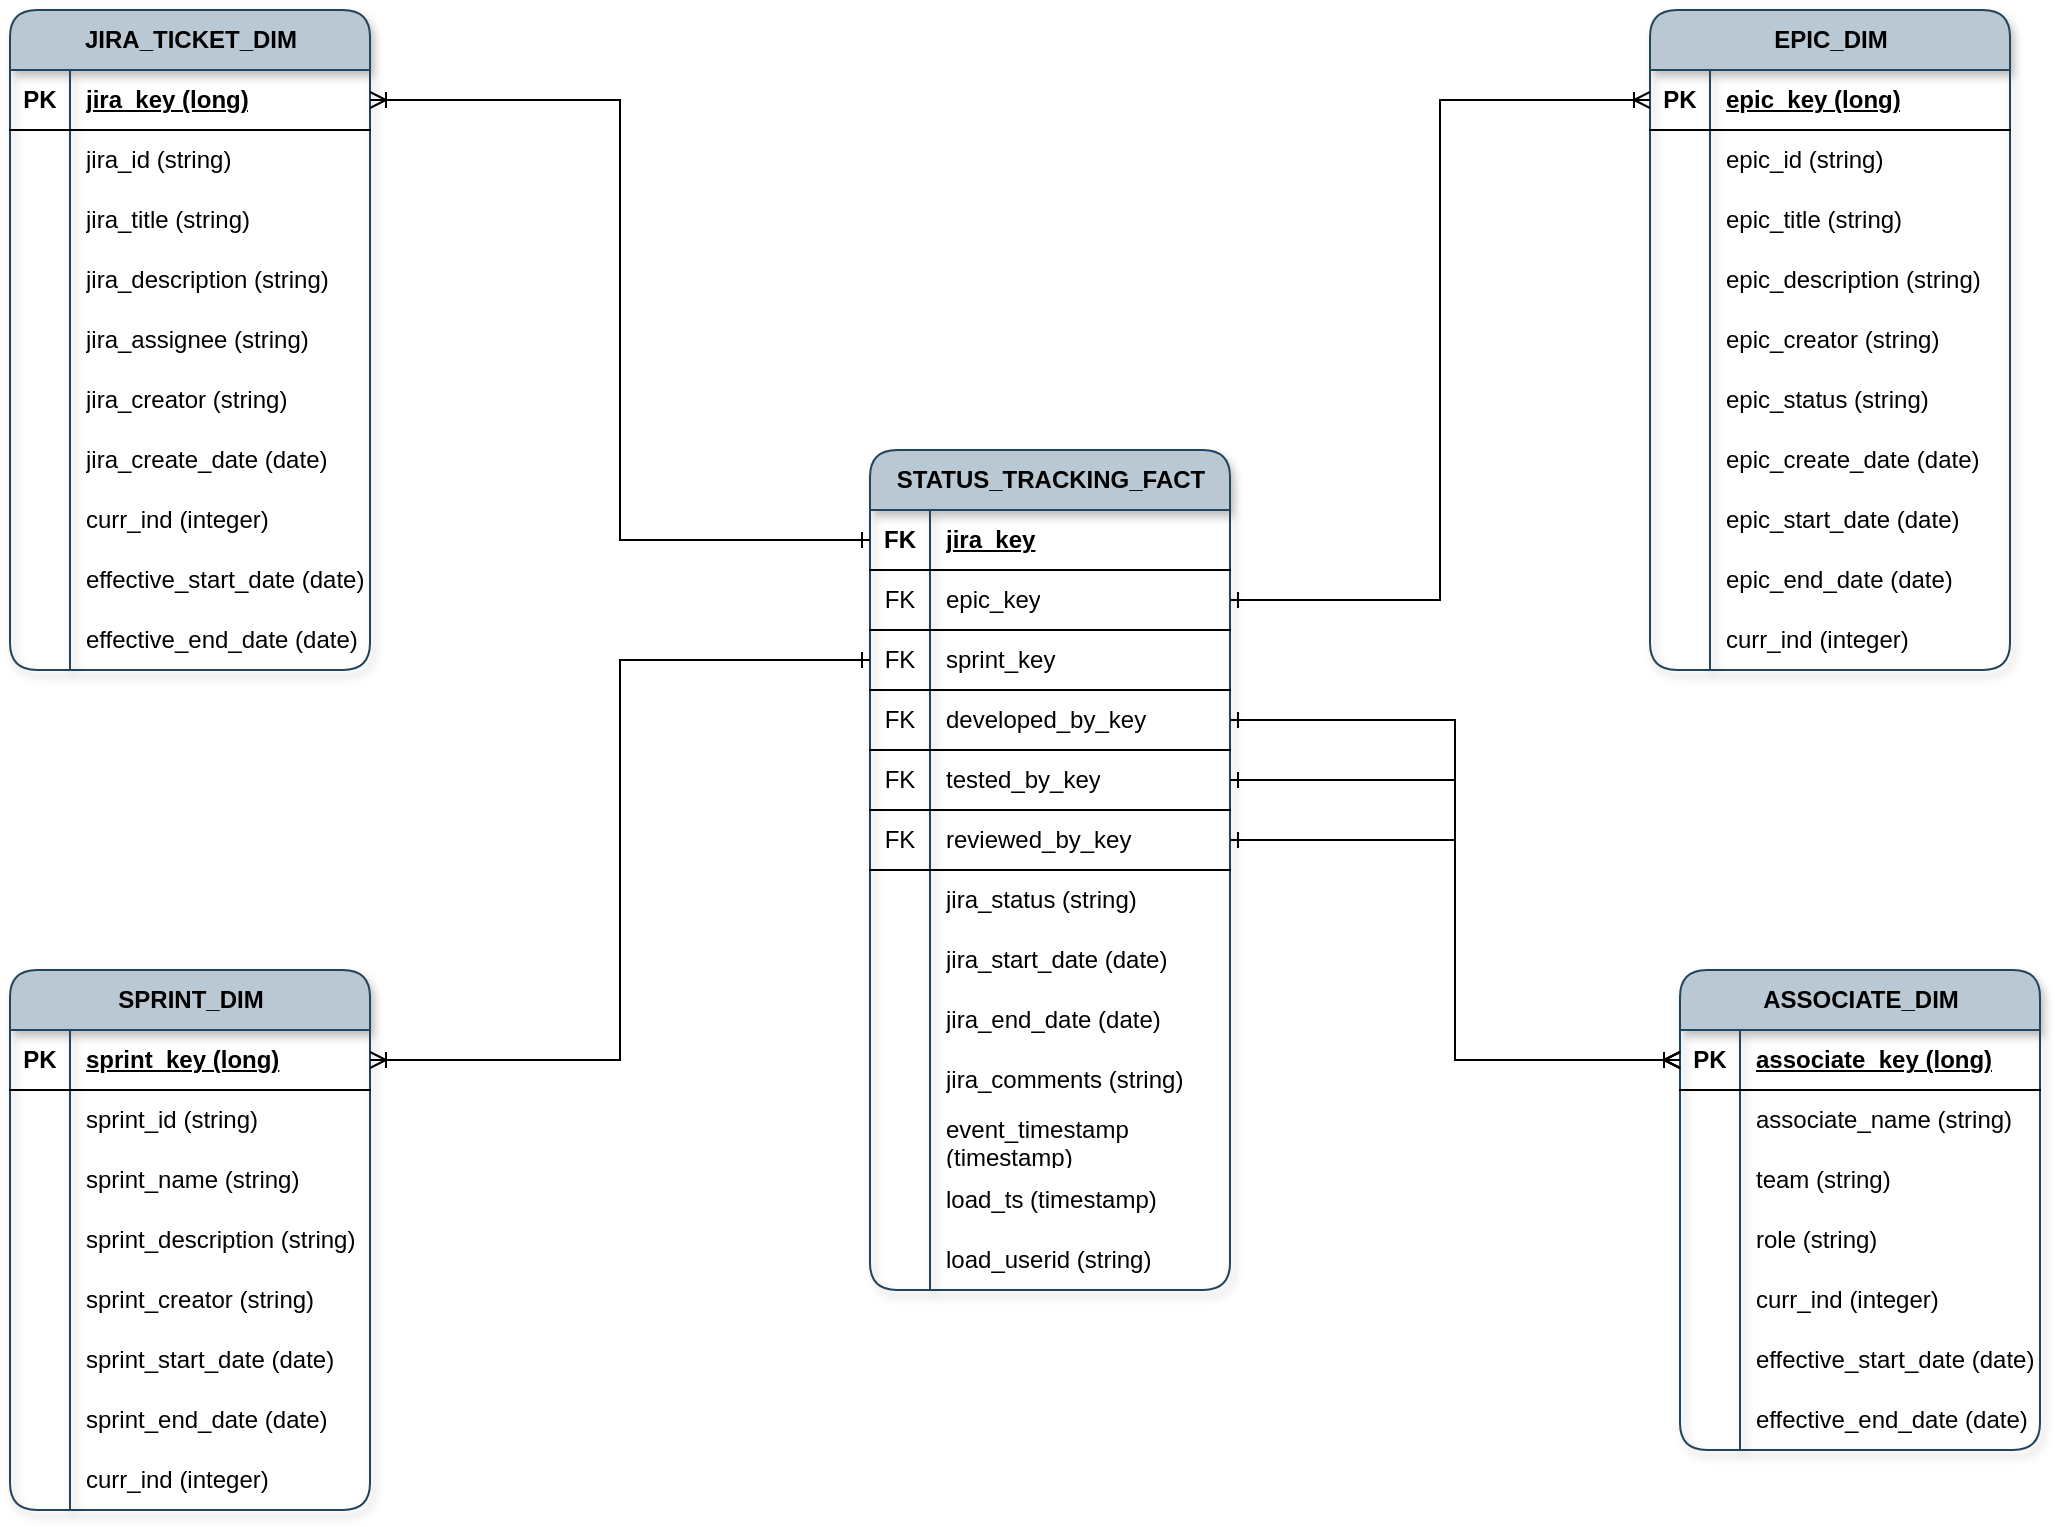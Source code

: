 <mxfile version="28.1.1">
  <diagram id="R2lEEEUBdFMjLlhIrx00" name="Page-1">
    <mxGraphModel dx="2339" dy="753" grid="1" gridSize="10" guides="1" tooltips="1" connect="1" arrows="1" fold="1" page="1" pageScale="1" pageWidth="850" pageHeight="1100" math="0" shadow="0" extFonts="Permanent Marker^https://fonts.googleapis.com/css?family=Permanent+Marker">
      <root>
        <mxCell id="0" />
        <mxCell id="1" parent="0" />
        <mxCell id="Ih0nSX4sRTuby8LQge4k-1" value="JIRA_TICKET_DIM" style="shape=table;startSize=30;container=1;collapsible=1;childLayout=tableLayout;fixedRows=1;rowLines=0;fontStyle=1;align=center;resizeLast=1;html=1;rounded=1;shadow=1;fillColor=#bac8d3;strokeColor=#23445d;" parent="1" vertex="1">
          <mxGeometry x="-140" y="50" width="180" height="330" as="geometry" />
        </mxCell>
        <mxCell id="Ih0nSX4sRTuby8LQge4k-2" value="" style="shape=tableRow;horizontal=0;startSize=0;swimlaneHead=0;swimlaneBody=0;fillColor=none;collapsible=0;dropTarget=0;points=[[0,0.5],[1,0.5]];portConstraint=eastwest;top=0;left=0;right=0;bottom=1;" parent="Ih0nSX4sRTuby8LQge4k-1" vertex="1">
          <mxGeometry y="30" width="180" height="30" as="geometry" />
        </mxCell>
        <mxCell id="Ih0nSX4sRTuby8LQge4k-3" value="PK" style="shape=partialRectangle;connectable=0;fillColor=none;top=0;left=0;bottom=0;right=0;fontStyle=1;overflow=hidden;whiteSpace=wrap;html=1;" parent="Ih0nSX4sRTuby8LQge4k-2" vertex="1">
          <mxGeometry width="30" height="30" as="geometry">
            <mxRectangle width="30" height="30" as="alternateBounds" />
          </mxGeometry>
        </mxCell>
        <mxCell id="Ih0nSX4sRTuby8LQge4k-4" value="jira_key (long)" style="shape=partialRectangle;connectable=0;fillColor=none;top=0;left=0;bottom=0;right=0;align=left;spacingLeft=6;fontStyle=5;overflow=hidden;whiteSpace=wrap;html=1;" parent="Ih0nSX4sRTuby8LQge4k-2" vertex="1">
          <mxGeometry x="30" width="150" height="30" as="geometry">
            <mxRectangle width="150" height="30" as="alternateBounds" />
          </mxGeometry>
        </mxCell>
        <mxCell id="Ih0nSX4sRTuby8LQge4k-5" value="" style="shape=tableRow;horizontal=0;startSize=0;swimlaneHead=0;swimlaneBody=0;fillColor=none;collapsible=0;dropTarget=0;points=[[0,0.5],[1,0.5]];portConstraint=eastwest;top=0;left=0;right=0;bottom=0;" parent="Ih0nSX4sRTuby8LQge4k-1" vertex="1">
          <mxGeometry y="60" width="180" height="30" as="geometry" />
        </mxCell>
        <mxCell id="Ih0nSX4sRTuby8LQge4k-6" value="" style="shape=partialRectangle;connectable=0;fillColor=none;top=0;left=0;bottom=0;right=0;editable=1;overflow=hidden;whiteSpace=wrap;html=1;" parent="Ih0nSX4sRTuby8LQge4k-5" vertex="1">
          <mxGeometry width="30" height="30" as="geometry">
            <mxRectangle width="30" height="30" as="alternateBounds" />
          </mxGeometry>
        </mxCell>
        <mxCell id="Ih0nSX4sRTuby8LQge4k-7" value="jira_id (string)" style="shape=partialRectangle;connectable=0;fillColor=none;top=0;left=0;bottom=0;right=0;align=left;spacingLeft=6;overflow=hidden;whiteSpace=wrap;html=1;" parent="Ih0nSX4sRTuby8LQge4k-5" vertex="1">
          <mxGeometry x="30" width="150" height="30" as="geometry">
            <mxRectangle width="150" height="30" as="alternateBounds" />
          </mxGeometry>
        </mxCell>
        <mxCell id="Ih0nSX4sRTuby8LQge4k-8" value="" style="shape=tableRow;horizontal=0;startSize=0;swimlaneHead=0;swimlaneBody=0;fillColor=none;collapsible=0;dropTarget=0;points=[[0,0.5],[1,0.5]];portConstraint=eastwest;top=0;left=0;right=0;bottom=0;" parent="Ih0nSX4sRTuby8LQge4k-1" vertex="1">
          <mxGeometry y="90" width="180" height="30" as="geometry" />
        </mxCell>
        <mxCell id="Ih0nSX4sRTuby8LQge4k-9" value="" style="shape=partialRectangle;connectable=0;fillColor=none;top=0;left=0;bottom=0;right=0;editable=1;overflow=hidden;whiteSpace=wrap;html=1;" parent="Ih0nSX4sRTuby8LQge4k-8" vertex="1">
          <mxGeometry width="30" height="30" as="geometry">
            <mxRectangle width="30" height="30" as="alternateBounds" />
          </mxGeometry>
        </mxCell>
        <mxCell id="Ih0nSX4sRTuby8LQge4k-10" value="jira_title (string)" style="shape=partialRectangle;connectable=0;fillColor=none;top=0;left=0;bottom=0;right=0;align=left;spacingLeft=6;overflow=hidden;whiteSpace=wrap;html=1;" parent="Ih0nSX4sRTuby8LQge4k-8" vertex="1">
          <mxGeometry x="30" width="150" height="30" as="geometry">
            <mxRectangle width="150" height="30" as="alternateBounds" />
          </mxGeometry>
        </mxCell>
        <mxCell id="Ih0nSX4sRTuby8LQge4k-11" value="" style="shape=tableRow;horizontal=0;startSize=0;swimlaneHead=0;swimlaneBody=0;fillColor=none;collapsible=0;dropTarget=0;points=[[0,0.5],[1,0.5]];portConstraint=eastwest;top=0;left=0;right=0;bottom=0;" parent="Ih0nSX4sRTuby8LQge4k-1" vertex="1">
          <mxGeometry y="120" width="180" height="30" as="geometry" />
        </mxCell>
        <mxCell id="Ih0nSX4sRTuby8LQge4k-12" value="" style="shape=partialRectangle;connectable=0;fillColor=none;top=0;left=0;bottom=0;right=0;editable=1;overflow=hidden;whiteSpace=wrap;html=1;" parent="Ih0nSX4sRTuby8LQge4k-11" vertex="1">
          <mxGeometry width="30" height="30" as="geometry">
            <mxRectangle width="30" height="30" as="alternateBounds" />
          </mxGeometry>
        </mxCell>
        <mxCell id="Ih0nSX4sRTuby8LQge4k-13" value="jira_description (string)" style="shape=partialRectangle;connectable=0;fillColor=none;top=0;left=0;bottom=0;right=0;align=left;spacingLeft=6;overflow=hidden;whiteSpace=wrap;html=1;" parent="Ih0nSX4sRTuby8LQge4k-11" vertex="1">
          <mxGeometry x="30" width="150" height="30" as="geometry">
            <mxRectangle width="150" height="30" as="alternateBounds" />
          </mxGeometry>
        </mxCell>
        <mxCell id="Ih0nSX4sRTuby8LQge4k-43" value="" style="shape=tableRow;horizontal=0;startSize=0;swimlaneHead=0;swimlaneBody=0;fillColor=none;collapsible=0;dropTarget=0;points=[[0,0.5],[1,0.5]];portConstraint=eastwest;top=0;left=0;right=0;bottom=0;" parent="Ih0nSX4sRTuby8LQge4k-1" vertex="1">
          <mxGeometry y="150" width="180" height="30" as="geometry" />
        </mxCell>
        <mxCell id="Ih0nSX4sRTuby8LQge4k-44" value="" style="shape=partialRectangle;connectable=0;fillColor=none;top=0;left=0;bottom=0;right=0;editable=1;overflow=hidden;whiteSpace=wrap;html=1;" parent="Ih0nSX4sRTuby8LQge4k-43" vertex="1">
          <mxGeometry width="30" height="30" as="geometry">
            <mxRectangle width="30" height="30" as="alternateBounds" />
          </mxGeometry>
        </mxCell>
        <mxCell id="Ih0nSX4sRTuby8LQge4k-45" value="jira_assignee (string)" style="shape=partialRectangle;connectable=0;fillColor=none;top=0;left=0;bottom=0;right=0;align=left;spacingLeft=6;overflow=hidden;whiteSpace=wrap;html=1;" parent="Ih0nSX4sRTuby8LQge4k-43" vertex="1">
          <mxGeometry x="30" width="150" height="30" as="geometry">
            <mxRectangle width="150" height="30" as="alternateBounds" />
          </mxGeometry>
        </mxCell>
        <mxCell id="Ih0nSX4sRTuby8LQge4k-46" value="" style="shape=tableRow;horizontal=0;startSize=0;swimlaneHead=0;swimlaneBody=0;fillColor=none;collapsible=0;dropTarget=0;points=[[0,0.5],[1,0.5]];portConstraint=eastwest;top=0;left=0;right=0;bottom=0;" parent="Ih0nSX4sRTuby8LQge4k-1" vertex="1">
          <mxGeometry y="180" width="180" height="30" as="geometry" />
        </mxCell>
        <mxCell id="Ih0nSX4sRTuby8LQge4k-47" value="" style="shape=partialRectangle;connectable=0;fillColor=none;top=0;left=0;bottom=0;right=0;editable=1;overflow=hidden;whiteSpace=wrap;html=1;" parent="Ih0nSX4sRTuby8LQge4k-46" vertex="1">
          <mxGeometry width="30" height="30" as="geometry">
            <mxRectangle width="30" height="30" as="alternateBounds" />
          </mxGeometry>
        </mxCell>
        <mxCell id="Ih0nSX4sRTuby8LQge4k-48" value="jira_creator (string)" style="shape=partialRectangle;connectable=0;fillColor=none;top=0;left=0;bottom=0;right=0;align=left;spacingLeft=6;overflow=hidden;whiteSpace=wrap;html=1;" parent="Ih0nSX4sRTuby8LQge4k-46" vertex="1">
          <mxGeometry x="30" width="150" height="30" as="geometry">
            <mxRectangle width="150" height="30" as="alternateBounds" />
          </mxGeometry>
        </mxCell>
        <mxCell id="Ih0nSX4sRTuby8LQge4k-49" value="" style="shape=tableRow;horizontal=0;startSize=0;swimlaneHead=0;swimlaneBody=0;fillColor=none;collapsible=0;dropTarget=0;points=[[0,0.5],[1,0.5]];portConstraint=eastwest;top=0;left=0;right=0;bottom=0;" parent="Ih0nSX4sRTuby8LQge4k-1" vertex="1">
          <mxGeometry y="210" width="180" height="30" as="geometry" />
        </mxCell>
        <mxCell id="Ih0nSX4sRTuby8LQge4k-50" value="" style="shape=partialRectangle;connectable=0;fillColor=none;top=0;left=0;bottom=0;right=0;editable=1;overflow=hidden;whiteSpace=wrap;html=1;" parent="Ih0nSX4sRTuby8LQge4k-49" vertex="1">
          <mxGeometry width="30" height="30" as="geometry">
            <mxRectangle width="30" height="30" as="alternateBounds" />
          </mxGeometry>
        </mxCell>
        <mxCell id="Ih0nSX4sRTuby8LQge4k-51" value="jira_create_date (date)" style="shape=partialRectangle;connectable=0;fillColor=none;top=0;left=0;bottom=0;right=0;align=left;spacingLeft=6;overflow=hidden;whiteSpace=wrap;html=1;" parent="Ih0nSX4sRTuby8LQge4k-49" vertex="1">
          <mxGeometry x="30" width="150" height="30" as="geometry">
            <mxRectangle width="150" height="30" as="alternateBounds" />
          </mxGeometry>
        </mxCell>
        <mxCell id="Ih0nSX4sRTuby8LQge4k-65" value="" style="shape=tableRow;horizontal=0;startSize=0;swimlaneHead=0;swimlaneBody=0;fillColor=none;collapsible=0;dropTarget=0;points=[[0,0.5],[1,0.5]];portConstraint=eastwest;top=0;left=0;right=0;bottom=0;" parent="Ih0nSX4sRTuby8LQge4k-1" vertex="1">
          <mxGeometry y="240" width="180" height="30" as="geometry" />
        </mxCell>
        <mxCell id="Ih0nSX4sRTuby8LQge4k-66" value="" style="shape=partialRectangle;connectable=0;fillColor=none;top=0;left=0;bottom=0;right=0;editable=1;overflow=hidden;whiteSpace=wrap;html=1;" parent="Ih0nSX4sRTuby8LQge4k-65" vertex="1">
          <mxGeometry width="30" height="30" as="geometry">
            <mxRectangle width="30" height="30" as="alternateBounds" />
          </mxGeometry>
        </mxCell>
        <mxCell id="Ih0nSX4sRTuby8LQge4k-67" value="curr_ind (integer)" style="shape=partialRectangle;connectable=0;fillColor=none;top=0;left=0;bottom=0;right=0;align=left;spacingLeft=6;overflow=hidden;whiteSpace=wrap;html=1;" parent="Ih0nSX4sRTuby8LQge4k-65" vertex="1">
          <mxGeometry x="30" width="150" height="30" as="geometry">
            <mxRectangle width="150" height="30" as="alternateBounds" />
          </mxGeometry>
        </mxCell>
        <mxCell id="Ih0nSX4sRTuby8LQge4k-68" value="" style="shape=tableRow;horizontal=0;startSize=0;swimlaneHead=0;swimlaneBody=0;fillColor=none;collapsible=0;dropTarget=0;points=[[0,0.5],[1,0.5]];portConstraint=eastwest;top=0;left=0;right=0;bottom=0;" parent="Ih0nSX4sRTuby8LQge4k-1" vertex="1">
          <mxGeometry y="270" width="180" height="30" as="geometry" />
        </mxCell>
        <mxCell id="Ih0nSX4sRTuby8LQge4k-69" value="" style="shape=partialRectangle;connectable=0;fillColor=none;top=0;left=0;bottom=0;right=0;editable=1;overflow=hidden;whiteSpace=wrap;html=1;" parent="Ih0nSX4sRTuby8LQge4k-68" vertex="1">
          <mxGeometry width="30" height="30" as="geometry">
            <mxRectangle width="30" height="30" as="alternateBounds" />
          </mxGeometry>
        </mxCell>
        <mxCell id="Ih0nSX4sRTuby8LQge4k-70" value="effective_start_date (date)" style="shape=partialRectangle;connectable=0;fillColor=none;top=0;left=0;bottom=0;right=0;align=left;spacingLeft=6;overflow=hidden;whiteSpace=wrap;html=1;" parent="Ih0nSX4sRTuby8LQge4k-68" vertex="1">
          <mxGeometry x="30" width="150" height="30" as="geometry">
            <mxRectangle width="150" height="30" as="alternateBounds" />
          </mxGeometry>
        </mxCell>
        <mxCell id="Ih0nSX4sRTuby8LQge4k-71" value="" style="shape=tableRow;horizontal=0;startSize=0;swimlaneHead=0;swimlaneBody=0;fillColor=none;collapsible=0;dropTarget=0;points=[[0,0.5],[1,0.5]];portConstraint=eastwest;top=0;left=0;right=0;bottom=0;" parent="Ih0nSX4sRTuby8LQge4k-1" vertex="1">
          <mxGeometry y="300" width="180" height="30" as="geometry" />
        </mxCell>
        <mxCell id="Ih0nSX4sRTuby8LQge4k-72" value="" style="shape=partialRectangle;connectable=0;fillColor=none;top=0;left=0;bottom=0;right=0;editable=1;overflow=hidden;whiteSpace=wrap;html=1;" parent="Ih0nSX4sRTuby8LQge4k-71" vertex="1">
          <mxGeometry width="30" height="30" as="geometry">
            <mxRectangle width="30" height="30" as="alternateBounds" />
          </mxGeometry>
        </mxCell>
        <mxCell id="Ih0nSX4sRTuby8LQge4k-73" value="effective_end_date (date)" style="shape=partialRectangle;connectable=0;fillColor=none;top=0;left=0;bottom=0;right=0;align=left;spacingLeft=6;overflow=hidden;whiteSpace=wrap;html=1;" parent="Ih0nSX4sRTuby8LQge4k-71" vertex="1">
          <mxGeometry x="30" width="150" height="30" as="geometry">
            <mxRectangle width="150" height="30" as="alternateBounds" />
          </mxGeometry>
        </mxCell>
        <mxCell id="Ih0nSX4sRTuby8LQge4k-52" value="EPIC_DIM" style="shape=table;startSize=30;container=1;collapsible=1;childLayout=tableLayout;fixedRows=1;rowLines=0;fontStyle=1;align=center;resizeLast=1;html=1;rounded=1;shadow=1;fillColor=#bac8d3;strokeColor=#23445d;" parent="1" vertex="1">
          <mxGeometry x="680" y="50" width="180" height="330" as="geometry" />
        </mxCell>
        <mxCell id="Ih0nSX4sRTuby8LQge4k-53" value="" style="shape=tableRow;horizontal=0;startSize=0;swimlaneHead=0;swimlaneBody=0;fillColor=none;collapsible=0;dropTarget=0;points=[[0,0.5],[1,0.5]];portConstraint=eastwest;top=0;left=0;right=0;bottom=1;" parent="Ih0nSX4sRTuby8LQge4k-52" vertex="1">
          <mxGeometry y="30" width="180" height="30" as="geometry" />
        </mxCell>
        <mxCell id="Ih0nSX4sRTuby8LQge4k-54" value="PK" style="shape=partialRectangle;connectable=0;fillColor=none;top=0;left=0;bottom=0;right=0;fontStyle=1;overflow=hidden;whiteSpace=wrap;html=1;" parent="Ih0nSX4sRTuby8LQge4k-53" vertex="1">
          <mxGeometry width="30" height="30" as="geometry">
            <mxRectangle width="30" height="30" as="alternateBounds" />
          </mxGeometry>
        </mxCell>
        <mxCell id="Ih0nSX4sRTuby8LQge4k-55" value="epic_key (long)" style="shape=partialRectangle;connectable=0;fillColor=none;top=0;left=0;bottom=0;right=0;align=left;spacingLeft=6;fontStyle=5;overflow=hidden;whiteSpace=wrap;html=1;" parent="Ih0nSX4sRTuby8LQge4k-53" vertex="1">
          <mxGeometry x="30" width="150" height="30" as="geometry">
            <mxRectangle width="150" height="30" as="alternateBounds" />
          </mxGeometry>
        </mxCell>
        <mxCell id="Ih0nSX4sRTuby8LQge4k-56" value="" style="shape=tableRow;horizontal=0;startSize=0;swimlaneHead=0;swimlaneBody=0;fillColor=none;collapsible=0;dropTarget=0;points=[[0,0.5],[1,0.5]];portConstraint=eastwest;top=0;left=0;right=0;bottom=0;" parent="Ih0nSX4sRTuby8LQge4k-52" vertex="1">
          <mxGeometry y="60" width="180" height="30" as="geometry" />
        </mxCell>
        <mxCell id="Ih0nSX4sRTuby8LQge4k-57" value="" style="shape=partialRectangle;connectable=0;fillColor=none;top=0;left=0;bottom=0;right=0;editable=1;overflow=hidden;whiteSpace=wrap;html=1;" parent="Ih0nSX4sRTuby8LQge4k-56" vertex="1">
          <mxGeometry width="30" height="30" as="geometry">
            <mxRectangle width="30" height="30" as="alternateBounds" />
          </mxGeometry>
        </mxCell>
        <mxCell id="Ih0nSX4sRTuby8LQge4k-58" value="epic_id (string)" style="shape=partialRectangle;connectable=0;fillColor=none;top=0;left=0;bottom=0;right=0;align=left;spacingLeft=6;overflow=hidden;whiteSpace=wrap;html=1;" parent="Ih0nSX4sRTuby8LQge4k-56" vertex="1">
          <mxGeometry x="30" width="150" height="30" as="geometry">
            <mxRectangle width="150" height="30" as="alternateBounds" />
          </mxGeometry>
        </mxCell>
        <mxCell id="Ih0nSX4sRTuby8LQge4k-59" value="" style="shape=tableRow;horizontal=0;startSize=0;swimlaneHead=0;swimlaneBody=0;fillColor=none;collapsible=0;dropTarget=0;points=[[0,0.5],[1,0.5]];portConstraint=eastwest;top=0;left=0;right=0;bottom=0;" parent="Ih0nSX4sRTuby8LQge4k-52" vertex="1">
          <mxGeometry y="90" width="180" height="30" as="geometry" />
        </mxCell>
        <mxCell id="Ih0nSX4sRTuby8LQge4k-60" value="" style="shape=partialRectangle;connectable=0;fillColor=none;top=0;left=0;bottom=0;right=0;editable=1;overflow=hidden;whiteSpace=wrap;html=1;" parent="Ih0nSX4sRTuby8LQge4k-59" vertex="1">
          <mxGeometry width="30" height="30" as="geometry">
            <mxRectangle width="30" height="30" as="alternateBounds" />
          </mxGeometry>
        </mxCell>
        <mxCell id="Ih0nSX4sRTuby8LQge4k-61" value="epic_title (string)" style="shape=partialRectangle;connectable=0;fillColor=none;top=0;left=0;bottom=0;right=0;align=left;spacingLeft=6;overflow=hidden;whiteSpace=wrap;html=1;" parent="Ih0nSX4sRTuby8LQge4k-59" vertex="1">
          <mxGeometry x="30" width="150" height="30" as="geometry">
            <mxRectangle width="150" height="30" as="alternateBounds" />
          </mxGeometry>
        </mxCell>
        <mxCell id="Ih0nSX4sRTuby8LQge4k-62" value="" style="shape=tableRow;horizontal=0;startSize=0;swimlaneHead=0;swimlaneBody=0;fillColor=none;collapsible=0;dropTarget=0;points=[[0,0.5],[1,0.5]];portConstraint=eastwest;top=0;left=0;right=0;bottom=0;" parent="Ih0nSX4sRTuby8LQge4k-52" vertex="1">
          <mxGeometry y="120" width="180" height="30" as="geometry" />
        </mxCell>
        <mxCell id="Ih0nSX4sRTuby8LQge4k-63" value="" style="shape=partialRectangle;connectable=0;fillColor=none;top=0;left=0;bottom=0;right=0;editable=1;overflow=hidden;whiteSpace=wrap;html=1;" parent="Ih0nSX4sRTuby8LQge4k-62" vertex="1">
          <mxGeometry width="30" height="30" as="geometry">
            <mxRectangle width="30" height="30" as="alternateBounds" />
          </mxGeometry>
        </mxCell>
        <mxCell id="Ih0nSX4sRTuby8LQge4k-64" value="epic_description (string)" style="shape=partialRectangle;connectable=0;fillColor=none;top=0;left=0;bottom=0;right=0;align=left;spacingLeft=6;overflow=hidden;whiteSpace=wrap;html=1;" parent="Ih0nSX4sRTuby8LQge4k-62" vertex="1">
          <mxGeometry x="30" width="150" height="30" as="geometry">
            <mxRectangle width="150" height="30" as="alternateBounds" />
          </mxGeometry>
        </mxCell>
        <mxCell id="Ih0nSX4sRTuby8LQge4k-74" value="" style="shape=tableRow;horizontal=0;startSize=0;swimlaneHead=0;swimlaneBody=0;fillColor=none;collapsible=0;dropTarget=0;points=[[0,0.5],[1,0.5]];portConstraint=eastwest;top=0;left=0;right=0;bottom=0;" parent="Ih0nSX4sRTuby8LQge4k-52" vertex="1">
          <mxGeometry y="150" width="180" height="30" as="geometry" />
        </mxCell>
        <mxCell id="Ih0nSX4sRTuby8LQge4k-75" value="" style="shape=partialRectangle;connectable=0;fillColor=none;top=0;left=0;bottom=0;right=0;editable=1;overflow=hidden;whiteSpace=wrap;html=1;" parent="Ih0nSX4sRTuby8LQge4k-74" vertex="1">
          <mxGeometry width="30" height="30" as="geometry">
            <mxRectangle width="30" height="30" as="alternateBounds" />
          </mxGeometry>
        </mxCell>
        <mxCell id="Ih0nSX4sRTuby8LQge4k-76" value="epic_creator (string)" style="shape=partialRectangle;connectable=0;fillColor=none;top=0;left=0;bottom=0;right=0;align=left;spacingLeft=6;overflow=hidden;whiteSpace=wrap;html=1;" parent="Ih0nSX4sRTuby8LQge4k-74" vertex="1">
          <mxGeometry x="30" width="150" height="30" as="geometry">
            <mxRectangle width="150" height="30" as="alternateBounds" />
          </mxGeometry>
        </mxCell>
        <mxCell id="Ih0nSX4sRTuby8LQge4k-77" value="" style="shape=tableRow;horizontal=0;startSize=0;swimlaneHead=0;swimlaneBody=0;fillColor=none;collapsible=0;dropTarget=0;points=[[0,0.5],[1,0.5]];portConstraint=eastwest;top=0;left=0;right=0;bottom=0;" parent="Ih0nSX4sRTuby8LQge4k-52" vertex="1">
          <mxGeometry y="180" width="180" height="30" as="geometry" />
        </mxCell>
        <mxCell id="Ih0nSX4sRTuby8LQge4k-78" value="" style="shape=partialRectangle;connectable=0;fillColor=none;top=0;left=0;bottom=0;right=0;editable=1;overflow=hidden;whiteSpace=wrap;html=1;" parent="Ih0nSX4sRTuby8LQge4k-77" vertex="1">
          <mxGeometry width="30" height="30" as="geometry">
            <mxRectangle width="30" height="30" as="alternateBounds" />
          </mxGeometry>
        </mxCell>
        <mxCell id="Ih0nSX4sRTuby8LQge4k-79" value="epic_status (string)" style="shape=partialRectangle;connectable=0;fillColor=none;top=0;left=0;bottom=0;right=0;align=left;spacingLeft=6;overflow=hidden;whiteSpace=wrap;html=1;" parent="Ih0nSX4sRTuby8LQge4k-77" vertex="1">
          <mxGeometry x="30" width="150" height="30" as="geometry">
            <mxRectangle width="150" height="30" as="alternateBounds" />
          </mxGeometry>
        </mxCell>
        <mxCell id="Ih0nSX4sRTuby8LQge4k-99" value="" style="shape=tableRow;horizontal=0;startSize=0;swimlaneHead=0;swimlaneBody=0;fillColor=none;collapsible=0;dropTarget=0;points=[[0,0.5],[1,0.5]];portConstraint=eastwest;top=0;left=0;right=0;bottom=0;" parent="Ih0nSX4sRTuby8LQge4k-52" vertex="1">
          <mxGeometry y="210" width="180" height="30" as="geometry" />
        </mxCell>
        <mxCell id="Ih0nSX4sRTuby8LQge4k-100" value="" style="shape=partialRectangle;connectable=0;fillColor=none;top=0;left=0;bottom=0;right=0;editable=1;overflow=hidden;whiteSpace=wrap;html=1;" parent="Ih0nSX4sRTuby8LQge4k-99" vertex="1">
          <mxGeometry width="30" height="30" as="geometry">
            <mxRectangle width="30" height="30" as="alternateBounds" />
          </mxGeometry>
        </mxCell>
        <mxCell id="Ih0nSX4sRTuby8LQge4k-101" value="epic_create_date (date)" style="shape=partialRectangle;connectable=0;fillColor=none;top=0;left=0;bottom=0;right=0;align=left;spacingLeft=6;overflow=hidden;whiteSpace=wrap;html=1;" parent="Ih0nSX4sRTuby8LQge4k-99" vertex="1">
          <mxGeometry x="30" width="150" height="30" as="geometry">
            <mxRectangle width="150" height="30" as="alternateBounds" />
          </mxGeometry>
        </mxCell>
        <mxCell id="Ih0nSX4sRTuby8LQge4k-102" value="" style="shape=tableRow;horizontal=0;startSize=0;swimlaneHead=0;swimlaneBody=0;fillColor=none;collapsible=0;dropTarget=0;points=[[0,0.5],[1,0.5]];portConstraint=eastwest;top=0;left=0;right=0;bottom=0;" parent="Ih0nSX4sRTuby8LQge4k-52" vertex="1">
          <mxGeometry y="240" width="180" height="30" as="geometry" />
        </mxCell>
        <mxCell id="Ih0nSX4sRTuby8LQge4k-103" value="" style="shape=partialRectangle;connectable=0;fillColor=none;top=0;left=0;bottom=0;right=0;editable=1;overflow=hidden;whiteSpace=wrap;html=1;" parent="Ih0nSX4sRTuby8LQge4k-102" vertex="1">
          <mxGeometry width="30" height="30" as="geometry">
            <mxRectangle width="30" height="30" as="alternateBounds" />
          </mxGeometry>
        </mxCell>
        <mxCell id="Ih0nSX4sRTuby8LQge4k-104" value="epic_start_date (date)" style="shape=partialRectangle;connectable=0;fillColor=none;top=0;left=0;bottom=0;right=0;align=left;spacingLeft=6;overflow=hidden;whiteSpace=wrap;html=1;" parent="Ih0nSX4sRTuby8LQge4k-102" vertex="1">
          <mxGeometry x="30" width="150" height="30" as="geometry">
            <mxRectangle width="150" height="30" as="alternateBounds" />
          </mxGeometry>
        </mxCell>
        <mxCell id="Ih0nSX4sRTuby8LQge4k-108" value="" style="shape=tableRow;horizontal=0;startSize=0;swimlaneHead=0;swimlaneBody=0;fillColor=none;collapsible=0;dropTarget=0;points=[[0,0.5],[1,0.5]];portConstraint=eastwest;top=0;left=0;right=0;bottom=0;" parent="Ih0nSX4sRTuby8LQge4k-52" vertex="1">
          <mxGeometry y="270" width="180" height="30" as="geometry" />
        </mxCell>
        <mxCell id="Ih0nSX4sRTuby8LQge4k-109" value="" style="shape=partialRectangle;connectable=0;fillColor=none;top=0;left=0;bottom=0;right=0;editable=1;overflow=hidden;whiteSpace=wrap;html=1;" parent="Ih0nSX4sRTuby8LQge4k-108" vertex="1">
          <mxGeometry width="30" height="30" as="geometry">
            <mxRectangle width="30" height="30" as="alternateBounds" />
          </mxGeometry>
        </mxCell>
        <mxCell id="Ih0nSX4sRTuby8LQge4k-110" value="epic_end_date (date)" style="shape=partialRectangle;connectable=0;fillColor=none;top=0;left=0;bottom=0;right=0;align=left;spacingLeft=6;overflow=hidden;whiteSpace=wrap;html=1;" parent="Ih0nSX4sRTuby8LQge4k-108" vertex="1">
          <mxGeometry x="30" width="150" height="30" as="geometry">
            <mxRectangle width="150" height="30" as="alternateBounds" />
          </mxGeometry>
        </mxCell>
        <mxCell id="Ih0nSX4sRTuby8LQge4k-155" value="" style="shape=tableRow;horizontal=0;startSize=0;swimlaneHead=0;swimlaneBody=0;fillColor=none;collapsible=0;dropTarget=0;points=[[0,0.5],[1,0.5]];portConstraint=eastwest;top=0;left=0;right=0;bottom=0;" parent="Ih0nSX4sRTuby8LQge4k-52" vertex="1">
          <mxGeometry y="300" width="180" height="30" as="geometry" />
        </mxCell>
        <mxCell id="Ih0nSX4sRTuby8LQge4k-156" value="" style="shape=partialRectangle;connectable=0;fillColor=none;top=0;left=0;bottom=0;right=0;editable=1;overflow=hidden;whiteSpace=wrap;html=1;" parent="Ih0nSX4sRTuby8LQge4k-155" vertex="1">
          <mxGeometry width="30" height="30" as="geometry">
            <mxRectangle width="30" height="30" as="alternateBounds" />
          </mxGeometry>
        </mxCell>
        <mxCell id="Ih0nSX4sRTuby8LQge4k-157" value="curr_ind (integer)" style="shape=partialRectangle;connectable=0;fillColor=none;top=0;left=0;bottom=0;right=0;align=left;spacingLeft=6;overflow=hidden;whiteSpace=wrap;html=1;" parent="Ih0nSX4sRTuby8LQge4k-155" vertex="1">
          <mxGeometry x="30" width="150" height="30" as="geometry">
            <mxRectangle width="150" height="30" as="alternateBounds" />
          </mxGeometry>
        </mxCell>
        <mxCell id="Ih0nSX4sRTuby8LQge4k-111" value="SPRINT_DIM" style="shape=table;startSize=30;container=1;collapsible=1;childLayout=tableLayout;fixedRows=1;rowLines=0;fontStyle=1;align=center;resizeLast=1;html=1;rounded=1;shadow=1;fillColor=#bac8d3;strokeColor=#23445d;" parent="1" vertex="1">
          <mxGeometry x="-140" y="530" width="180" height="270" as="geometry" />
        </mxCell>
        <mxCell id="Ih0nSX4sRTuby8LQge4k-112" value="" style="shape=tableRow;horizontal=0;startSize=0;swimlaneHead=0;swimlaneBody=0;fillColor=none;collapsible=0;dropTarget=0;points=[[0,0.5],[1,0.5]];portConstraint=eastwest;top=0;left=0;right=0;bottom=1;" parent="Ih0nSX4sRTuby8LQge4k-111" vertex="1">
          <mxGeometry y="30" width="180" height="30" as="geometry" />
        </mxCell>
        <mxCell id="Ih0nSX4sRTuby8LQge4k-113" value="PK" style="shape=partialRectangle;connectable=0;fillColor=none;top=0;left=0;bottom=0;right=0;fontStyle=1;overflow=hidden;whiteSpace=wrap;html=1;" parent="Ih0nSX4sRTuby8LQge4k-112" vertex="1">
          <mxGeometry width="30" height="30" as="geometry">
            <mxRectangle width="30" height="30" as="alternateBounds" />
          </mxGeometry>
        </mxCell>
        <mxCell id="Ih0nSX4sRTuby8LQge4k-114" value="sprint_key (long)" style="shape=partialRectangle;connectable=0;fillColor=none;top=0;left=0;bottom=0;right=0;align=left;spacingLeft=6;fontStyle=5;overflow=hidden;whiteSpace=wrap;html=1;" parent="Ih0nSX4sRTuby8LQge4k-112" vertex="1">
          <mxGeometry x="30" width="150" height="30" as="geometry">
            <mxRectangle width="150" height="30" as="alternateBounds" />
          </mxGeometry>
        </mxCell>
        <mxCell id="Ih0nSX4sRTuby8LQge4k-115" value="" style="shape=tableRow;horizontal=0;startSize=0;swimlaneHead=0;swimlaneBody=0;fillColor=none;collapsible=0;dropTarget=0;points=[[0,0.5],[1,0.5]];portConstraint=eastwest;top=0;left=0;right=0;bottom=0;" parent="Ih0nSX4sRTuby8LQge4k-111" vertex="1">
          <mxGeometry y="60" width="180" height="30" as="geometry" />
        </mxCell>
        <mxCell id="Ih0nSX4sRTuby8LQge4k-116" value="" style="shape=partialRectangle;connectable=0;fillColor=none;top=0;left=0;bottom=0;right=0;editable=1;overflow=hidden;whiteSpace=wrap;html=1;" parent="Ih0nSX4sRTuby8LQge4k-115" vertex="1">
          <mxGeometry width="30" height="30" as="geometry">
            <mxRectangle width="30" height="30" as="alternateBounds" />
          </mxGeometry>
        </mxCell>
        <mxCell id="Ih0nSX4sRTuby8LQge4k-117" value="sprint_id (string)" style="shape=partialRectangle;connectable=0;fillColor=none;top=0;left=0;bottom=0;right=0;align=left;spacingLeft=6;overflow=hidden;whiteSpace=wrap;html=1;" parent="Ih0nSX4sRTuby8LQge4k-115" vertex="1">
          <mxGeometry x="30" width="150" height="30" as="geometry">
            <mxRectangle width="150" height="30" as="alternateBounds" />
          </mxGeometry>
        </mxCell>
        <mxCell id="Ih0nSX4sRTuby8LQge4k-118" value="" style="shape=tableRow;horizontal=0;startSize=0;swimlaneHead=0;swimlaneBody=0;fillColor=none;collapsible=0;dropTarget=0;points=[[0,0.5],[1,0.5]];portConstraint=eastwest;top=0;left=0;right=0;bottom=0;" parent="Ih0nSX4sRTuby8LQge4k-111" vertex="1">
          <mxGeometry y="90" width="180" height="30" as="geometry" />
        </mxCell>
        <mxCell id="Ih0nSX4sRTuby8LQge4k-119" value="" style="shape=partialRectangle;connectable=0;fillColor=none;top=0;left=0;bottom=0;right=0;editable=1;overflow=hidden;whiteSpace=wrap;html=1;" parent="Ih0nSX4sRTuby8LQge4k-118" vertex="1">
          <mxGeometry width="30" height="30" as="geometry">
            <mxRectangle width="30" height="30" as="alternateBounds" />
          </mxGeometry>
        </mxCell>
        <mxCell id="Ih0nSX4sRTuby8LQge4k-120" value="sprint_name (string)" style="shape=partialRectangle;connectable=0;fillColor=none;top=0;left=0;bottom=0;right=0;align=left;spacingLeft=6;overflow=hidden;whiteSpace=wrap;html=1;" parent="Ih0nSX4sRTuby8LQge4k-118" vertex="1">
          <mxGeometry x="30" width="150" height="30" as="geometry">
            <mxRectangle width="150" height="30" as="alternateBounds" />
          </mxGeometry>
        </mxCell>
        <mxCell id="Ih0nSX4sRTuby8LQge4k-121" value="" style="shape=tableRow;horizontal=0;startSize=0;swimlaneHead=0;swimlaneBody=0;fillColor=none;collapsible=0;dropTarget=0;points=[[0,0.5],[1,0.5]];portConstraint=eastwest;top=0;left=0;right=0;bottom=0;" parent="Ih0nSX4sRTuby8LQge4k-111" vertex="1">
          <mxGeometry y="120" width="180" height="30" as="geometry" />
        </mxCell>
        <mxCell id="Ih0nSX4sRTuby8LQge4k-122" value="" style="shape=partialRectangle;connectable=0;fillColor=none;top=0;left=0;bottom=0;right=0;editable=1;overflow=hidden;whiteSpace=wrap;html=1;" parent="Ih0nSX4sRTuby8LQge4k-121" vertex="1">
          <mxGeometry width="30" height="30" as="geometry">
            <mxRectangle width="30" height="30" as="alternateBounds" />
          </mxGeometry>
        </mxCell>
        <mxCell id="Ih0nSX4sRTuby8LQge4k-123" value="sprint_description (string)" style="shape=partialRectangle;connectable=0;fillColor=none;top=0;left=0;bottom=0;right=0;align=left;spacingLeft=6;overflow=hidden;whiteSpace=wrap;html=1;" parent="Ih0nSX4sRTuby8LQge4k-121" vertex="1">
          <mxGeometry x="30" width="150" height="30" as="geometry">
            <mxRectangle width="150" height="30" as="alternateBounds" />
          </mxGeometry>
        </mxCell>
        <mxCell id="Ih0nSX4sRTuby8LQge4k-124" value="" style="shape=tableRow;horizontal=0;startSize=0;swimlaneHead=0;swimlaneBody=0;fillColor=none;collapsible=0;dropTarget=0;points=[[0,0.5],[1,0.5]];portConstraint=eastwest;top=0;left=0;right=0;bottom=0;" parent="Ih0nSX4sRTuby8LQge4k-111" vertex="1">
          <mxGeometry y="150" width="180" height="30" as="geometry" />
        </mxCell>
        <mxCell id="Ih0nSX4sRTuby8LQge4k-125" value="" style="shape=partialRectangle;connectable=0;fillColor=none;top=0;left=0;bottom=0;right=0;editable=1;overflow=hidden;whiteSpace=wrap;html=1;" parent="Ih0nSX4sRTuby8LQge4k-124" vertex="1">
          <mxGeometry width="30" height="30" as="geometry">
            <mxRectangle width="30" height="30" as="alternateBounds" />
          </mxGeometry>
        </mxCell>
        <mxCell id="Ih0nSX4sRTuby8LQge4k-126" value="sprint_creator (string)" style="shape=partialRectangle;connectable=0;fillColor=none;top=0;left=0;bottom=0;right=0;align=left;spacingLeft=6;overflow=hidden;whiteSpace=wrap;html=1;" parent="Ih0nSX4sRTuby8LQge4k-124" vertex="1">
          <mxGeometry x="30" width="150" height="30" as="geometry">
            <mxRectangle width="150" height="30" as="alternateBounds" />
          </mxGeometry>
        </mxCell>
        <mxCell id="Ih0nSX4sRTuby8LQge4k-127" value="" style="shape=tableRow;horizontal=0;startSize=0;swimlaneHead=0;swimlaneBody=0;fillColor=none;collapsible=0;dropTarget=0;points=[[0,0.5],[1,0.5]];portConstraint=eastwest;top=0;left=0;right=0;bottom=0;" parent="Ih0nSX4sRTuby8LQge4k-111" vertex="1">
          <mxGeometry y="180" width="180" height="30" as="geometry" />
        </mxCell>
        <mxCell id="Ih0nSX4sRTuby8LQge4k-128" value="" style="shape=partialRectangle;connectable=0;fillColor=none;top=0;left=0;bottom=0;right=0;editable=1;overflow=hidden;whiteSpace=wrap;html=1;" parent="Ih0nSX4sRTuby8LQge4k-127" vertex="1">
          <mxGeometry width="30" height="30" as="geometry">
            <mxRectangle width="30" height="30" as="alternateBounds" />
          </mxGeometry>
        </mxCell>
        <mxCell id="Ih0nSX4sRTuby8LQge4k-129" value="sprint_start_date (date)" style="shape=partialRectangle;connectable=0;fillColor=none;top=0;left=0;bottom=0;right=0;align=left;spacingLeft=6;overflow=hidden;whiteSpace=wrap;html=1;" parent="Ih0nSX4sRTuby8LQge4k-127" vertex="1">
          <mxGeometry x="30" width="150" height="30" as="geometry">
            <mxRectangle width="150" height="30" as="alternateBounds" />
          </mxGeometry>
        </mxCell>
        <mxCell id="Ih0nSX4sRTuby8LQge4k-130" value="" style="shape=tableRow;horizontal=0;startSize=0;swimlaneHead=0;swimlaneBody=0;fillColor=none;collapsible=0;dropTarget=0;points=[[0,0.5],[1,0.5]];portConstraint=eastwest;top=0;left=0;right=0;bottom=0;" parent="Ih0nSX4sRTuby8LQge4k-111" vertex="1">
          <mxGeometry y="210" width="180" height="30" as="geometry" />
        </mxCell>
        <mxCell id="Ih0nSX4sRTuby8LQge4k-131" value="" style="shape=partialRectangle;connectable=0;fillColor=none;top=0;left=0;bottom=0;right=0;editable=1;overflow=hidden;whiteSpace=wrap;html=1;" parent="Ih0nSX4sRTuby8LQge4k-130" vertex="1">
          <mxGeometry width="30" height="30" as="geometry">
            <mxRectangle width="30" height="30" as="alternateBounds" />
          </mxGeometry>
        </mxCell>
        <mxCell id="Ih0nSX4sRTuby8LQge4k-132" value="sprint_end_date (date)" style="shape=partialRectangle;connectable=0;fillColor=none;top=0;left=0;bottom=0;right=0;align=left;spacingLeft=6;overflow=hidden;whiteSpace=wrap;html=1;" parent="Ih0nSX4sRTuby8LQge4k-130" vertex="1">
          <mxGeometry x="30" width="150" height="30" as="geometry">
            <mxRectangle width="150" height="30" as="alternateBounds" />
          </mxGeometry>
        </mxCell>
        <mxCell id="Ih0nSX4sRTuby8LQge4k-158" value="" style="shape=tableRow;horizontal=0;startSize=0;swimlaneHead=0;swimlaneBody=0;fillColor=none;collapsible=0;dropTarget=0;points=[[0,0.5],[1,0.5]];portConstraint=eastwest;top=0;left=0;right=0;bottom=0;" parent="Ih0nSX4sRTuby8LQge4k-111" vertex="1">
          <mxGeometry y="240" width="180" height="30" as="geometry" />
        </mxCell>
        <mxCell id="Ih0nSX4sRTuby8LQge4k-159" value="" style="shape=partialRectangle;connectable=0;fillColor=none;top=0;left=0;bottom=0;right=0;editable=1;overflow=hidden;whiteSpace=wrap;html=1;" parent="Ih0nSX4sRTuby8LQge4k-158" vertex="1">
          <mxGeometry width="30" height="30" as="geometry">
            <mxRectangle width="30" height="30" as="alternateBounds" />
          </mxGeometry>
        </mxCell>
        <mxCell id="Ih0nSX4sRTuby8LQge4k-160" value="curr_ind (integer)" style="shape=partialRectangle;connectable=0;fillColor=none;top=0;left=0;bottom=0;right=0;align=left;spacingLeft=6;overflow=hidden;whiteSpace=wrap;html=1;" parent="Ih0nSX4sRTuby8LQge4k-158" vertex="1">
          <mxGeometry x="30" width="150" height="30" as="geometry">
            <mxRectangle width="150" height="30" as="alternateBounds" />
          </mxGeometry>
        </mxCell>
        <mxCell id="Ih0nSX4sRTuby8LQge4k-133" value="ASSOCIATE_DIM" style="shape=table;startSize=30;container=1;collapsible=1;childLayout=tableLayout;fixedRows=1;rowLines=0;fontStyle=1;align=center;resizeLast=1;html=1;rounded=1;shadow=1;swimlaneLine=1;fillColor=#bac8d3;strokeColor=#23445d;" parent="1" vertex="1">
          <mxGeometry x="695" y="530" width="180" height="240" as="geometry" />
        </mxCell>
        <mxCell id="Ih0nSX4sRTuby8LQge4k-134" value="" style="shape=tableRow;horizontal=0;startSize=0;swimlaneHead=0;swimlaneBody=0;fillColor=none;collapsible=0;dropTarget=0;points=[[0,0.5],[1,0.5]];portConstraint=eastwest;top=0;left=0;right=0;bottom=1;" parent="Ih0nSX4sRTuby8LQge4k-133" vertex="1">
          <mxGeometry y="30" width="180" height="30" as="geometry" />
        </mxCell>
        <mxCell id="Ih0nSX4sRTuby8LQge4k-135" value="PK" style="shape=partialRectangle;connectable=0;fillColor=none;top=0;left=0;bottom=0;right=0;fontStyle=1;overflow=hidden;whiteSpace=wrap;html=1;" parent="Ih0nSX4sRTuby8LQge4k-134" vertex="1">
          <mxGeometry width="30" height="30" as="geometry">
            <mxRectangle width="30" height="30" as="alternateBounds" />
          </mxGeometry>
        </mxCell>
        <mxCell id="Ih0nSX4sRTuby8LQge4k-136" value="associate_key (long)" style="shape=partialRectangle;connectable=0;fillColor=none;top=0;left=0;bottom=0;right=0;align=left;spacingLeft=6;fontStyle=5;overflow=hidden;whiteSpace=wrap;html=1;" parent="Ih0nSX4sRTuby8LQge4k-134" vertex="1">
          <mxGeometry x="30" width="150" height="30" as="geometry">
            <mxRectangle width="150" height="30" as="alternateBounds" />
          </mxGeometry>
        </mxCell>
        <mxCell id="Ih0nSX4sRTuby8LQge4k-137" value="" style="shape=tableRow;horizontal=0;startSize=0;swimlaneHead=0;swimlaneBody=0;fillColor=none;collapsible=0;dropTarget=0;points=[[0,0.5],[1,0.5]];portConstraint=eastwest;top=0;left=0;right=0;bottom=0;" parent="Ih0nSX4sRTuby8LQge4k-133" vertex="1">
          <mxGeometry y="60" width="180" height="30" as="geometry" />
        </mxCell>
        <mxCell id="Ih0nSX4sRTuby8LQge4k-138" value="" style="shape=partialRectangle;connectable=0;fillColor=none;top=0;left=0;bottom=0;right=0;editable=1;overflow=hidden;whiteSpace=wrap;html=1;" parent="Ih0nSX4sRTuby8LQge4k-137" vertex="1">
          <mxGeometry width="30" height="30" as="geometry">
            <mxRectangle width="30" height="30" as="alternateBounds" />
          </mxGeometry>
        </mxCell>
        <mxCell id="Ih0nSX4sRTuby8LQge4k-139" value="associate_name (string)" style="shape=partialRectangle;connectable=0;fillColor=none;top=0;left=0;bottom=0;right=0;align=left;spacingLeft=6;overflow=hidden;whiteSpace=wrap;html=1;" parent="Ih0nSX4sRTuby8LQge4k-137" vertex="1">
          <mxGeometry x="30" width="150" height="30" as="geometry">
            <mxRectangle width="150" height="30" as="alternateBounds" />
          </mxGeometry>
        </mxCell>
        <mxCell id="Ih0nSX4sRTuby8LQge4k-140" value="" style="shape=tableRow;horizontal=0;startSize=0;swimlaneHead=0;swimlaneBody=0;fillColor=none;collapsible=0;dropTarget=0;points=[[0,0.5],[1,0.5]];portConstraint=eastwest;top=0;left=0;right=0;bottom=0;" parent="Ih0nSX4sRTuby8LQge4k-133" vertex="1">
          <mxGeometry y="90" width="180" height="30" as="geometry" />
        </mxCell>
        <mxCell id="Ih0nSX4sRTuby8LQge4k-141" value="" style="shape=partialRectangle;connectable=0;fillColor=none;top=0;left=0;bottom=0;right=0;editable=1;overflow=hidden;whiteSpace=wrap;html=1;" parent="Ih0nSX4sRTuby8LQge4k-140" vertex="1">
          <mxGeometry width="30" height="30" as="geometry">
            <mxRectangle width="30" height="30" as="alternateBounds" />
          </mxGeometry>
        </mxCell>
        <mxCell id="Ih0nSX4sRTuby8LQge4k-142" value="team (string)" style="shape=partialRectangle;connectable=0;fillColor=none;top=0;left=0;bottom=0;right=0;align=left;spacingLeft=6;overflow=hidden;whiteSpace=wrap;html=1;" parent="Ih0nSX4sRTuby8LQge4k-140" vertex="1">
          <mxGeometry x="30" width="150" height="30" as="geometry">
            <mxRectangle width="150" height="30" as="alternateBounds" />
          </mxGeometry>
        </mxCell>
        <mxCell id="Ih0nSX4sRTuby8LQge4k-143" value="" style="shape=tableRow;horizontal=0;startSize=0;swimlaneHead=0;swimlaneBody=0;fillColor=none;collapsible=0;dropTarget=0;points=[[0,0.5],[1,0.5]];portConstraint=eastwest;top=0;left=0;right=0;bottom=0;" parent="Ih0nSX4sRTuby8LQge4k-133" vertex="1">
          <mxGeometry y="120" width="180" height="30" as="geometry" />
        </mxCell>
        <mxCell id="Ih0nSX4sRTuby8LQge4k-144" value="" style="shape=partialRectangle;connectable=0;fillColor=none;top=0;left=0;bottom=0;right=0;editable=1;overflow=hidden;whiteSpace=wrap;html=1;" parent="Ih0nSX4sRTuby8LQge4k-143" vertex="1">
          <mxGeometry width="30" height="30" as="geometry">
            <mxRectangle width="30" height="30" as="alternateBounds" />
          </mxGeometry>
        </mxCell>
        <mxCell id="Ih0nSX4sRTuby8LQge4k-145" value="role (string)" style="shape=partialRectangle;connectable=0;fillColor=none;top=0;left=0;bottom=0;right=0;align=left;spacingLeft=6;overflow=hidden;whiteSpace=wrap;html=1;" parent="Ih0nSX4sRTuby8LQge4k-143" vertex="1">
          <mxGeometry x="30" width="150" height="30" as="geometry">
            <mxRectangle width="150" height="30" as="alternateBounds" />
          </mxGeometry>
        </mxCell>
        <mxCell id="Ih0nSX4sRTuby8LQge4k-146" value="" style="shape=tableRow;horizontal=0;startSize=0;swimlaneHead=0;swimlaneBody=0;fillColor=none;collapsible=0;dropTarget=0;points=[[0,0.5],[1,0.5]];portConstraint=eastwest;top=0;left=0;right=0;bottom=0;" parent="Ih0nSX4sRTuby8LQge4k-133" vertex="1">
          <mxGeometry y="150" width="180" height="30" as="geometry" />
        </mxCell>
        <mxCell id="Ih0nSX4sRTuby8LQge4k-147" value="" style="shape=partialRectangle;connectable=0;fillColor=none;top=0;left=0;bottom=0;right=0;editable=1;overflow=hidden;whiteSpace=wrap;html=1;" parent="Ih0nSX4sRTuby8LQge4k-146" vertex="1">
          <mxGeometry width="30" height="30" as="geometry">
            <mxRectangle width="30" height="30" as="alternateBounds" />
          </mxGeometry>
        </mxCell>
        <mxCell id="Ih0nSX4sRTuby8LQge4k-148" value="curr_ind (integer)" style="shape=partialRectangle;connectable=0;fillColor=none;top=0;left=0;bottom=0;right=0;align=left;spacingLeft=6;overflow=hidden;whiteSpace=wrap;html=1;" parent="Ih0nSX4sRTuby8LQge4k-146" vertex="1">
          <mxGeometry x="30" width="150" height="30" as="geometry">
            <mxRectangle width="150" height="30" as="alternateBounds" />
          </mxGeometry>
        </mxCell>
        <mxCell id="Ih0nSX4sRTuby8LQge4k-149" value="" style="shape=tableRow;horizontal=0;startSize=0;swimlaneHead=0;swimlaneBody=0;fillColor=none;collapsible=0;dropTarget=0;points=[[0,0.5],[1,0.5]];portConstraint=eastwest;top=0;left=0;right=0;bottom=0;" parent="Ih0nSX4sRTuby8LQge4k-133" vertex="1">
          <mxGeometry y="180" width="180" height="30" as="geometry" />
        </mxCell>
        <mxCell id="Ih0nSX4sRTuby8LQge4k-150" value="" style="shape=partialRectangle;connectable=0;fillColor=none;top=0;left=0;bottom=0;right=0;editable=1;overflow=hidden;whiteSpace=wrap;html=1;" parent="Ih0nSX4sRTuby8LQge4k-149" vertex="1">
          <mxGeometry width="30" height="30" as="geometry">
            <mxRectangle width="30" height="30" as="alternateBounds" />
          </mxGeometry>
        </mxCell>
        <mxCell id="Ih0nSX4sRTuby8LQge4k-151" value="effective_start_date (date)" style="shape=partialRectangle;connectable=0;fillColor=none;top=0;left=0;bottom=0;right=0;align=left;spacingLeft=6;overflow=hidden;whiteSpace=wrap;html=1;" parent="Ih0nSX4sRTuby8LQge4k-149" vertex="1">
          <mxGeometry x="30" width="150" height="30" as="geometry">
            <mxRectangle width="150" height="30" as="alternateBounds" />
          </mxGeometry>
        </mxCell>
        <mxCell id="Ih0nSX4sRTuby8LQge4k-152" value="" style="shape=tableRow;horizontal=0;startSize=0;swimlaneHead=0;swimlaneBody=0;fillColor=none;collapsible=0;dropTarget=0;points=[[0,0.5],[1,0.5]];portConstraint=eastwest;top=0;left=0;right=0;bottom=0;" parent="Ih0nSX4sRTuby8LQge4k-133" vertex="1">
          <mxGeometry y="210" width="180" height="30" as="geometry" />
        </mxCell>
        <mxCell id="Ih0nSX4sRTuby8LQge4k-153" value="" style="shape=partialRectangle;connectable=0;fillColor=none;top=0;left=0;bottom=0;right=0;editable=1;overflow=hidden;whiteSpace=wrap;html=1;" parent="Ih0nSX4sRTuby8LQge4k-152" vertex="1">
          <mxGeometry width="30" height="30" as="geometry">
            <mxRectangle width="30" height="30" as="alternateBounds" />
          </mxGeometry>
        </mxCell>
        <mxCell id="Ih0nSX4sRTuby8LQge4k-154" value="effective_end_date (date)" style="shape=partialRectangle;connectable=0;fillColor=none;top=0;left=0;bottom=0;right=0;align=left;spacingLeft=6;overflow=hidden;whiteSpace=wrap;html=1;" parent="Ih0nSX4sRTuby8LQge4k-152" vertex="1">
          <mxGeometry x="30" width="150" height="30" as="geometry">
            <mxRectangle width="150" height="30" as="alternateBounds" />
          </mxGeometry>
        </mxCell>
        <mxCell id="Ih0nSX4sRTuby8LQge4k-161" value="STATUS_TRACKING_FACT" style="shape=table;startSize=30;container=1;collapsible=1;childLayout=tableLayout;fixedRows=1;rowLines=0;fontStyle=1;align=center;resizeLast=1;html=1;rounded=1;shadow=1;fillColor=#bac8d3;strokeColor=#23445d;" parent="1" vertex="1">
          <mxGeometry x="290" y="270" width="180" height="420" as="geometry" />
        </mxCell>
        <mxCell id="Ih0nSX4sRTuby8LQge4k-162" value="" style="shape=tableRow;horizontal=0;startSize=0;swimlaneHead=0;swimlaneBody=0;fillColor=none;collapsible=0;dropTarget=0;points=[[0,0.5],[1,0.5]];portConstraint=eastwest;top=0;left=0;right=0;bottom=1;" parent="Ih0nSX4sRTuby8LQge4k-161" vertex="1">
          <mxGeometry y="30" width="180" height="30" as="geometry" />
        </mxCell>
        <mxCell id="Ih0nSX4sRTuby8LQge4k-163" value="FK" style="shape=partialRectangle;connectable=0;fillColor=none;top=0;left=0;bottom=0;right=0;fontStyle=1;overflow=hidden;whiteSpace=wrap;html=1;" parent="Ih0nSX4sRTuby8LQge4k-162" vertex="1">
          <mxGeometry width="30" height="30" as="geometry">
            <mxRectangle width="30" height="30" as="alternateBounds" />
          </mxGeometry>
        </mxCell>
        <mxCell id="Ih0nSX4sRTuby8LQge4k-164" value="jira_key" style="shape=partialRectangle;connectable=0;fillColor=none;top=0;left=0;bottom=0;right=0;align=left;spacingLeft=6;fontStyle=5;overflow=hidden;whiteSpace=wrap;html=1;" parent="Ih0nSX4sRTuby8LQge4k-162" vertex="1">
          <mxGeometry x="30" width="150" height="30" as="geometry">
            <mxRectangle width="150" height="30" as="alternateBounds" />
          </mxGeometry>
        </mxCell>
        <mxCell id="Ih0nSX4sRTuby8LQge4k-165" value="" style="shape=tableRow;horizontal=0;startSize=0;swimlaneHead=0;swimlaneBody=0;fillColor=none;collapsible=0;dropTarget=0;points=[[0,0.5],[1,0.5]];portConstraint=eastwest;top=0;left=0;right=0;bottom=0;" parent="Ih0nSX4sRTuby8LQge4k-161" vertex="1">
          <mxGeometry y="60" width="180" height="30" as="geometry" />
        </mxCell>
        <mxCell id="Ih0nSX4sRTuby8LQge4k-166" value="FK" style="shape=partialRectangle;connectable=0;fillColor=none;top=0;left=0;bottom=1;right=0;editable=1;overflow=hidden;whiteSpace=wrap;html=1;strokeColor=default;" parent="Ih0nSX4sRTuby8LQge4k-165" vertex="1">
          <mxGeometry width="30" height="30" as="geometry">
            <mxRectangle width="30" height="30" as="alternateBounds" />
          </mxGeometry>
        </mxCell>
        <mxCell id="Ih0nSX4sRTuby8LQge4k-167" value="epic_key" style="shape=partialRectangle;connectable=0;fillColor=none;top=0;left=0;bottom=1;right=0;align=left;spacingLeft=6;overflow=hidden;whiteSpace=wrap;html=1;strokeColor=default;" parent="Ih0nSX4sRTuby8LQge4k-165" vertex="1">
          <mxGeometry x="30" width="150" height="30" as="geometry">
            <mxRectangle width="150" height="30" as="alternateBounds" />
          </mxGeometry>
        </mxCell>
        <mxCell id="Ih0nSX4sRTuby8LQge4k-168" value="" style="shape=tableRow;horizontal=0;startSize=0;swimlaneHead=0;swimlaneBody=0;fillColor=none;collapsible=0;dropTarget=0;points=[[0,0.5],[1,0.5]];portConstraint=eastwest;top=0;left=0;right=0;bottom=0;" parent="Ih0nSX4sRTuby8LQge4k-161" vertex="1">
          <mxGeometry y="90" width="180" height="30" as="geometry" />
        </mxCell>
        <mxCell id="Ih0nSX4sRTuby8LQge4k-169" value="FK" style="shape=partialRectangle;connectable=0;fillColor=none;top=0;left=0;bottom=1;right=0;editable=1;overflow=hidden;whiteSpace=wrap;html=1;" parent="Ih0nSX4sRTuby8LQge4k-168" vertex="1">
          <mxGeometry width="30" height="30" as="geometry">
            <mxRectangle width="30" height="30" as="alternateBounds" />
          </mxGeometry>
        </mxCell>
        <mxCell id="Ih0nSX4sRTuby8LQge4k-170" value="sprint_key" style="shape=partialRectangle;connectable=0;fillColor=none;top=0;left=0;bottom=1;right=0;align=left;spacingLeft=6;overflow=hidden;whiteSpace=wrap;html=1;" parent="Ih0nSX4sRTuby8LQge4k-168" vertex="1">
          <mxGeometry x="30" width="150" height="30" as="geometry">
            <mxRectangle width="150" height="30" as="alternateBounds" />
          </mxGeometry>
        </mxCell>
        <mxCell id="Ih0nSX4sRTuby8LQge4k-171" value="" style="shape=tableRow;horizontal=0;startSize=0;swimlaneHead=0;swimlaneBody=0;fillColor=none;collapsible=0;dropTarget=0;points=[[0,0.5],[1,0.5]];portConstraint=eastwest;top=0;left=0;right=0;bottom=0;" parent="Ih0nSX4sRTuby8LQge4k-161" vertex="1">
          <mxGeometry y="120" width="180" height="30" as="geometry" />
        </mxCell>
        <mxCell id="Ih0nSX4sRTuby8LQge4k-172" value="FK" style="shape=partialRectangle;connectable=0;fillColor=none;top=0;left=0;bottom=1;right=0;editable=1;overflow=hidden;whiteSpace=wrap;html=1;" parent="Ih0nSX4sRTuby8LQge4k-171" vertex="1">
          <mxGeometry width="30" height="30" as="geometry">
            <mxRectangle width="30" height="30" as="alternateBounds" />
          </mxGeometry>
        </mxCell>
        <mxCell id="Ih0nSX4sRTuby8LQge4k-173" value="developed_by_key" style="shape=partialRectangle;connectable=0;fillColor=none;top=0;left=0;bottom=1;right=0;align=left;spacingLeft=6;overflow=hidden;whiteSpace=wrap;html=1;" parent="Ih0nSX4sRTuby8LQge4k-171" vertex="1">
          <mxGeometry x="30" width="150" height="30" as="geometry">
            <mxRectangle width="150" height="30" as="alternateBounds" />
          </mxGeometry>
        </mxCell>
        <mxCell id="Ih0nSX4sRTuby8LQge4k-190" value="" style="shape=tableRow;horizontal=0;startSize=0;swimlaneHead=0;swimlaneBody=0;fillColor=none;collapsible=0;dropTarget=0;points=[[0,0.5],[1,0.5]];portConstraint=eastwest;top=0;left=0;right=0;bottom=0;" parent="Ih0nSX4sRTuby8LQge4k-161" vertex="1">
          <mxGeometry y="150" width="180" height="30" as="geometry" />
        </mxCell>
        <mxCell id="Ih0nSX4sRTuby8LQge4k-191" value="FK" style="shape=partialRectangle;connectable=0;fillColor=none;top=0;left=0;bottom=1;right=0;editable=1;overflow=hidden;whiteSpace=wrap;html=1;" parent="Ih0nSX4sRTuby8LQge4k-190" vertex="1">
          <mxGeometry width="30" height="30" as="geometry">
            <mxRectangle width="30" height="30" as="alternateBounds" />
          </mxGeometry>
        </mxCell>
        <mxCell id="Ih0nSX4sRTuby8LQge4k-192" value="tested_by_key" style="shape=partialRectangle;connectable=0;fillColor=none;top=0;left=0;bottom=1;right=0;align=left;spacingLeft=6;overflow=hidden;whiteSpace=wrap;html=1;" parent="Ih0nSX4sRTuby8LQge4k-190" vertex="1">
          <mxGeometry x="30" width="150" height="30" as="geometry">
            <mxRectangle width="150" height="30" as="alternateBounds" />
          </mxGeometry>
        </mxCell>
        <mxCell id="Ih0nSX4sRTuby8LQge4k-193" value="" style="shape=tableRow;horizontal=0;startSize=0;swimlaneHead=0;swimlaneBody=0;fillColor=none;collapsible=0;dropTarget=0;points=[[0,0.5],[1,0.5]];portConstraint=eastwest;top=0;left=0;right=0;bottom=0;" parent="Ih0nSX4sRTuby8LQge4k-161" vertex="1">
          <mxGeometry y="180" width="180" height="30" as="geometry" />
        </mxCell>
        <mxCell id="Ih0nSX4sRTuby8LQge4k-194" value="FK" style="shape=partialRectangle;connectable=0;fillColor=none;top=0;left=0;bottom=1;right=0;editable=1;overflow=hidden;whiteSpace=wrap;html=1;" parent="Ih0nSX4sRTuby8LQge4k-193" vertex="1">
          <mxGeometry width="30" height="30" as="geometry">
            <mxRectangle width="30" height="30" as="alternateBounds" />
          </mxGeometry>
        </mxCell>
        <mxCell id="Ih0nSX4sRTuby8LQge4k-195" value="reviewed_by_key" style="shape=partialRectangle;connectable=0;fillColor=none;top=0;left=0;bottom=1;right=0;align=left;spacingLeft=6;overflow=hidden;whiteSpace=wrap;html=1;" parent="Ih0nSX4sRTuby8LQge4k-193" vertex="1">
          <mxGeometry x="30" width="150" height="30" as="geometry">
            <mxRectangle width="150" height="30" as="alternateBounds" />
          </mxGeometry>
        </mxCell>
        <mxCell id="Ih0nSX4sRTuby8LQge4k-196" value="" style="shape=tableRow;horizontal=0;startSize=0;swimlaneHead=0;swimlaneBody=0;fillColor=none;collapsible=0;dropTarget=0;points=[[0,0.5],[1,0.5]];portConstraint=eastwest;top=0;left=0;right=0;bottom=0;" parent="Ih0nSX4sRTuby8LQge4k-161" vertex="1">
          <mxGeometry y="210" width="180" height="30" as="geometry" />
        </mxCell>
        <mxCell id="Ih0nSX4sRTuby8LQge4k-197" value="" style="shape=partialRectangle;connectable=0;fillColor=none;top=0;left=0;bottom=0;right=0;editable=1;overflow=hidden;whiteSpace=wrap;html=1;" parent="Ih0nSX4sRTuby8LQge4k-196" vertex="1">
          <mxGeometry width="30" height="30" as="geometry">
            <mxRectangle width="30" height="30" as="alternateBounds" />
          </mxGeometry>
        </mxCell>
        <mxCell id="Ih0nSX4sRTuby8LQge4k-198" value="jira_status (string)" style="shape=partialRectangle;connectable=0;fillColor=none;top=0;left=0;bottom=0;right=0;align=left;spacingLeft=6;overflow=hidden;whiteSpace=wrap;html=1;" parent="Ih0nSX4sRTuby8LQge4k-196" vertex="1">
          <mxGeometry x="30" width="150" height="30" as="geometry">
            <mxRectangle width="150" height="30" as="alternateBounds" />
          </mxGeometry>
        </mxCell>
        <mxCell id="Ih0nSX4sRTuby8LQge4k-199" value="" style="shape=tableRow;horizontal=0;startSize=0;swimlaneHead=0;swimlaneBody=0;fillColor=none;collapsible=0;dropTarget=0;points=[[0,0.5],[1,0.5]];portConstraint=eastwest;top=0;left=0;right=0;bottom=0;" parent="Ih0nSX4sRTuby8LQge4k-161" vertex="1">
          <mxGeometry y="240" width="180" height="30" as="geometry" />
        </mxCell>
        <mxCell id="Ih0nSX4sRTuby8LQge4k-200" value="" style="shape=partialRectangle;connectable=0;fillColor=none;top=0;left=0;bottom=0;right=0;editable=1;overflow=hidden;whiteSpace=wrap;html=1;" parent="Ih0nSX4sRTuby8LQge4k-199" vertex="1">
          <mxGeometry width="30" height="30" as="geometry">
            <mxRectangle width="30" height="30" as="alternateBounds" />
          </mxGeometry>
        </mxCell>
        <mxCell id="Ih0nSX4sRTuby8LQge4k-201" value="jira_start_date (date)" style="shape=partialRectangle;connectable=0;fillColor=none;top=0;left=0;bottom=0;right=0;align=left;spacingLeft=6;overflow=hidden;whiteSpace=wrap;html=1;" parent="Ih0nSX4sRTuby8LQge4k-199" vertex="1">
          <mxGeometry x="30" width="150" height="30" as="geometry">
            <mxRectangle width="150" height="30" as="alternateBounds" />
          </mxGeometry>
        </mxCell>
        <mxCell id="Ih0nSX4sRTuby8LQge4k-202" value="" style="shape=tableRow;horizontal=0;startSize=0;swimlaneHead=0;swimlaneBody=0;fillColor=none;collapsible=0;dropTarget=0;points=[[0,0.5],[1,0.5]];portConstraint=eastwest;top=0;left=0;right=0;bottom=0;" parent="Ih0nSX4sRTuby8LQge4k-161" vertex="1">
          <mxGeometry y="270" width="180" height="30" as="geometry" />
        </mxCell>
        <mxCell id="Ih0nSX4sRTuby8LQge4k-203" value="" style="shape=partialRectangle;connectable=0;fillColor=none;top=0;left=0;bottom=0;right=0;editable=1;overflow=hidden;whiteSpace=wrap;html=1;" parent="Ih0nSX4sRTuby8LQge4k-202" vertex="1">
          <mxGeometry width="30" height="30" as="geometry">
            <mxRectangle width="30" height="30" as="alternateBounds" />
          </mxGeometry>
        </mxCell>
        <mxCell id="Ih0nSX4sRTuby8LQge4k-204" value="jira_end_date (date)" style="shape=partialRectangle;connectable=0;fillColor=none;top=0;left=0;bottom=0;right=0;align=left;spacingLeft=6;overflow=hidden;whiteSpace=wrap;html=1;" parent="Ih0nSX4sRTuby8LQge4k-202" vertex="1">
          <mxGeometry x="30" width="150" height="30" as="geometry">
            <mxRectangle width="150" height="30" as="alternateBounds" />
          </mxGeometry>
        </mxCell>
        <mxCell id="Ih0nSX4sRTuby8LQge4k-205" value="" style="shape=tableRow;horizontal=0;startSize=0;swimlaneHead=0;swimlaneBody=0;fillColor=none;collapsible=0;dropTarget=0;points=[[0,0.5],[1,0.5]];portConstraint=eastwest;top=0;left=0;right=0;bottom=0;" parent="Ih0nSX4sRTuby8LQge4k-161" vertex="1">
          <mxGeometry y="300" width="180" height="30" as="geometry" />
        </mxCell>
        <mxCell id="Ih0nSX4sRTuby8LQge4k-206" value="" style="shape=partialRectangle;connectable=0;fillColor=none;top=0;left=0;bottom=0;right=0;editable=1;overflow=hidden;whiteSpace=wrap;html=1;" parent="Ih0nSX4sRTuby8LQge4k-205" vertex="1">
          <mxGeometry width="30" height="30" as="geometry">
            <mxRectangle width="30" height="30" as="alternateBounds" />
          </mxGeometry>
        </mxCell>
        <mxCell id="Ih0nSX4sRTuby8LQge4k-207" value="jira_comments (string)" style="shape=partialRectangle;connectable=0;fillColor=none;top=0;left=0;bottom=0;right=0;align=left;spacingLeft=6;overflow=hidden;whiteSpace=wrap;html=1;" parent="Ih0nSX4sRTuby8LQge4k-205" vertex="1">
          <mxGeometry x="30" width="150" height="30" as="geometry">
            <mxRectangle width="150" height="30" as="alternateBounds" />
          </mxGeometry>
        </mxCell>
        <mxCell id="Ih0nSX4sRTuby8LQge4k-216" value="" style="shape=tableRow;horizontal=0;startSize=0;swimlaneHead=0;swimlaneBody=0;fillColor=none;collapsible=0;dropTarget=0;points=[[0,0.5],[1,0.5]];portConstraint=eastwest;top=0;left=0;right=0;bottom=0;" parent="Ih0nSX4sRTuby8LQge4k-161" vertex="1">
          <mxGeometry y="330" width="180" height="30" as="geometry" />
        </mxCell>
        <mxCell id="Ih0nSX4sRTuby8LQge4k-217" value="" style="shape=partialRectangle;connectable=0;fillColor=none;top=0;left=0;bottom=0;right=0;editable=1;overflow=hidden;whiteSpace=wrap;html=1;" parent="Ih0nSX4sRTuby8LQge4k-216" vertex="1">
          <mxGeometry width="30" height="30" as="geometry">
            <mxRectangle width="30" height="30" as="alternateBounds" />
          </mxGeometry>
        </mxCell>
        <mxCell id="Ih0nSX4sRTuby8LQge4k-218" value="event_timestamp (timestamp)" style="shape=partialRectangle;connectable=0;fillColor=none;top=0;left=0;bottom=0;right=0;align=left;spacingLeft=6;overflow=hidden;whiteSpace=wrap;html=1;" parent="Ih0nSX4sRTuby8LQge4k-216" vertex="1">
          <mxGeometry x="30" width="150" height="30" as="geometry">
            <mxRectangle width="150" height="30" as="alternateBounds" />
          </mxGeometry>
        </mxCell>
        <mxCell id="Ih0nSX4sRTuby8LQge4k-219" value="" style="shape=tableRow;horizontal=0;startSize=0;swimlaneHead=0;swimlaneBody=0;fillColor=none;collapsible=0;dropTarget=0;points=[[0,0.5],[1,0.5]];portConstraint=eastwest;top=0;left=0;right=0;bottom=0;" parent="Ih0nSX4sRTuby8LQge4k-161" vertex="1">
          <mxGeometry y="360" width="180" height="30" as="geometry" />
        </mxCell>
        <mxCell id="Ih0nSX4sRTuby8LQge4k-220" value="" style="shape=partialRectangle;connectable=0;fillColor=none;top=0;left=0;bottom=0;right=0;editable=1;overflow=hidden;whiteSpace=wrap;html=1;" parent="Ih0nSX4sRTuby8LQge4k-219" vertex="1">
          <mxGeometry width="30" height="30" as="geometry">
            <mxRectangle width="30" height="30" as="alternateBounds" />
          </mxGeometry>
        </mxCell>
        <mxCell id="Ih0nSX4sRTuby8LQge4k-221" value="load_ts (timestamp)" style="shape=partialRectangle;connectable=0;fillColor=none;top=0;left=0;bottom=0;right=0;align=left;spacingLeft=6;overflow=hidden;whiteSpace=wrap;html=1;" parent="Ih0nSX4sRTuby8LQge4k-219" vertex="1">
          <mxGeometry x="30" width="150" height="30" as="geometry">
            <mxRectangle width="150" height="30" as="alternateBounds" />
          </mxGeometry>
        </mxCell>
        <mxCell id="Ih0nSX4sRTuby8LQge4k-222" value="" style="shape=tableRow;horizontal=0;startSize=0;swimlaneHead=0;swimlaneBody=0;fillColor=none;collapsible=0;dropTarget=0;points=[[0,0.5],[1,0.5]];portConstraint=eastwest;top=0;left=0;right=0;bottom=0;" parent="Ih0nSX4sRTuby8LQge4k-161" vertex="1">
          <mxGeometry y="390" width="180" height="30" as="geometry" />
        </mxCell>
        <mxCell id="Ih0nSX4sRTuby8LQge4k-223" value="" style="shape=partialRectangle;connectable=0;fillColor=none;top=0;left=0;bottom=0;right=0;editable=1;overflow=hidden;whiteSpace=wrap;html=1;" parent="Ih0nSX4sRTuby8LQge4k-222" vertex="1">
          <mxGeometry width="30" height="30" as="geometry">
            <mxRectangle width="30" height="30" as="alternateBounds" />
          </mxGeometry>
        </mxCell>
        <mxCell id="Ih0nSX4sRTuby8LQge4k-224" value="load_userid (string)" style="shape=partialRectangle;connectable=0;fillColor=none;top=0;left=0;bottom=0;right=0;align=left;spacingLeft=6;overflow=hidden;whiteSpace=wrap;html=1;" parent="Ih0nSX4sRTuby8LQge4k-222" vertex="1">
          <mxGeometry x="30" width="150" height="30" as="geometry">
            <mxRectangle width="150" height="30" as="alternateBounds" />
          </mxGeometry>
        </mxCell>
        <mxCell id="Ih0nSX4sRTuby8LQge4k-208" style="edgeStyle=orthogonalEdgeStyle;rounded=0;orthogonalLoop=1;jettySize=auto;html=1;exitX=0;exitY=0.5;exitDx=0;exitDy=0;entryX=1;entryY=0.5;entryDx=0;entryDy=0;startArrow=ERone;startFill=0;endArrow=ERoneToMany;endFill=0;" parent="1" source="Ih0nSX4sRTuby8LQge4k-162" target="Ih0nSX4sRTuby8LQge4k-2" edge="1">
          <mxGeometry relative="1" as="geometry" />
        </mxCell>
        <mxCell id="Ih0nSX4sRTuby8LQge4k-209" style="edgeStyle=orthogonalEdgeStyle;rounded=0;orthogonalLoop=1;jettySize=auto;html=1;exitX=1;exitY=0.5;exitDx=0;exitDy=0;entryX=0;entryY=0.5;entryDx=0;entryDy=0;startArrow=ERone;startFill=0;endArrow=ERoneToMany;endFill=0;" parent="1" source="Ih0nSX4sRTuby8LQge4k-165" target="Ih0nSX4sRTuby8LQge4k-53" edge="1">
          <mxGeometry relative="1" as="geometry" />
        </mxCell>
        <mxCell id="Ih0nSX4sRTuby8LQge4k-210" style="edgeStyle=orthogonalEdgeStyle;rounded=0;orthogonalLoop=1;jettySize=auto;html=1;exitX=0;exitY=0.5;exitDx=0;exitDy=0;entryX=1;entryY=0.5;entryDx=0;entryDy=0;endArrow=ERoneToMany;endFill=0;startArrow=ERone;startFill=0;" parent="1" source="Ih0nSX4sRTuby8LQge4k-168" target="Ih0nSX4sRTuby8LQge4k-112" edge="1">
          <mxGeometry relative="1" as="geometry" />
        </mxCell>
        <mxCell id="Ih0nSX4sRTuby8LQge4k-211" style="edgeStyle=orthogonalEdgeStyle;rounded=0;orthogonalLoop=1;jettySize=auto;html=1;exitX=1;exitY=0.5;exitDx=0;exitDy=0;entryX=0;entryY=0.5;entryDx=0;entryDy=0;startArrow=ERone;startFill=0;endArrow=ERoneToMany;endFill=0;" parent="1" source="Ih0nSX4sRTuby8LQge4k-171" target="Ih0nSX4sRTuby8LQge4k-134" edge="1">
          <mxGeometry relative="1" as="geometry" />
        </mxCell>
        <mxCell id="Ih0nSX4sRTuby8LQge4k-213" style="edgeStyle=orthogonalEdgeStyle;rounded=0;orthogonalLoop=1;jettySize=auto;html=1;exitX=1;exitY=0.5;exitDx=0;exitDy=0;entryX=0;entryY=0.5;entryDx=0;entryDy=0;startArrow=ERone;startFill=0;endArrow=ERoneToMany;endFill=0;" parent="1" source="Ih0nSX4sRTuby8LQge4k-190" target="Ih0nSX4sRTuby8LQge4k-134" edge="1">
          <mxGeometry relative="1" as="geometry" />
        </mxCell>
        <mxCell id="Ih0nSX4sRTuby8LQge4k-215" style="edgeStyle=orthogonalEdgeStyle;rounded=0;orthogonalLoop=1;jettySize=auto;html=1;exitX=1;exitY=0.5;exitDx=0;exitDy=0;entryX=0;entryY=0.5;entryDx=0;entryDy=0;endArrow=ERoneToMany;endFill=0;startArrow=ERone;startFill=0;" parent="1" source="Ih0nSX4sRTuby8LQge4k-193" target="Ih0nSX4sRTuby8LQge4k-134" edge="1">
          <mxGeometry relative="1" as="geometry" />
        </mxCell>
      </root>
    </mxGraphModel>
  </diagram>
</mxfile>
